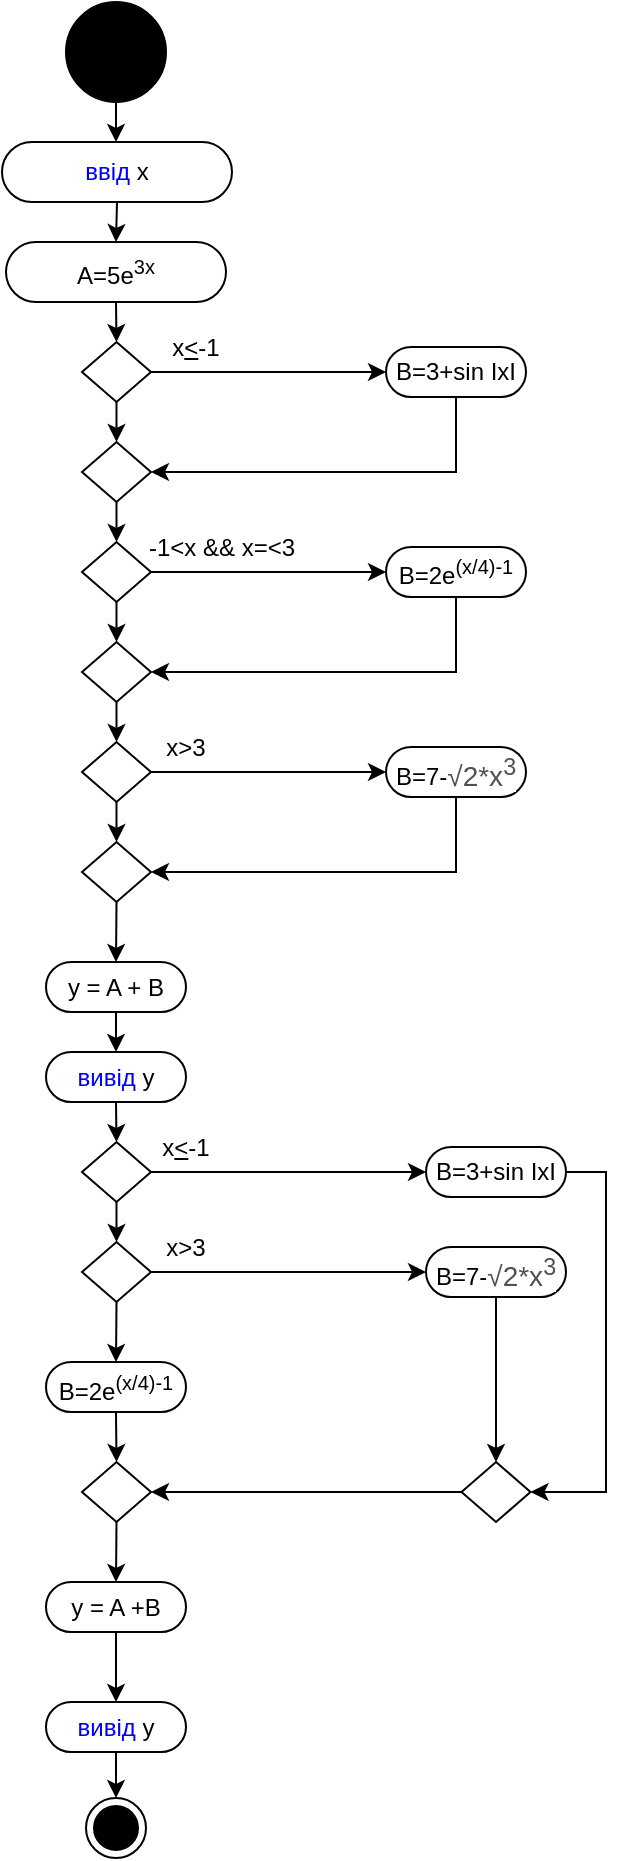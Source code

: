 <mxfile version="15.2.9" type="device"><diagram id="kgpKYQtTHZ0yAKxKKP6v" name="Page-1"><mxGraphModel dx="6653" dy="3653" grid="1" gridSize="10" guides="1" tooltips="1" connect="1" arrows="1" fold="1" page="1" pageScale="1" pageWidth="850" pageHeight="1100" math="0" shadow="0"><root><mxCell id="0"/><mxCell id="1" parent="0"/><mxCell id="CB-TFVqcIGTZfN23bC3h-4" value="" style="edgeStyle=orthogonalEdgeStyle;rounded=0;orthogonalLoop=1;jettySize=auto;html=1;exitX=0.5;exitY=1;exitDx=0;exitDy=0;entryX=0.5;entryY=0;entryDx=0;entryDy=0;" edge="1" parent="1" source="CB-TFVqcIGTZfN23bC3h-1" target="CB-TFVqcIGTZfN23bC3h-3"><mxGeometry relative="1" as="geometry"><mxPoint x="426" y="50" as="sourcePoint"/><mxPoint x="450" y="60" as="targetPoint"/><Array as="points"><mxPoint x="425" y="70"/></Array></mxGeometry></mxCell><mxCell id="CB-TFVqcIGTZfN23bC3h-1" value="" style="ellipse;whiteSpace=wrap;html=1;aspect=fixed;fillColor=#000000;" vertex="1" parent="1"><mxGeometry x="400" width="50" height="50" as="geometry"/></mxCell><mxCell id="CB-TFVqcIGTZfN23bC3h-6" value="" style="edgeStyle=orthogonalEdgeStyle;rounded=0;orthogonalLoop=1;jettySize=auto;html=1;exitX=0.5;exitY=1;exitDx=0;exitDy=0;entryX=0.5;entryY=0;entryDx=0;entryDy=0;" edge="1" parent="1" source="CB-TFVqcIGTZfN23bC3h-3" target="CB-TFVqcIGTZfN23bC3h-5"><mxGeometry relative="1" as="geometry"/></mxCell><mxCell id="CB-TFVqcIGTZfN23bC3h-3" value="&lt;font color=&quot;#0000ff&quot;&gt;ввід&lt;/font&gt; х" style="rounded=1;whiteSpace=wrap;html=1;fillColor=#FFFFFF;arcSize=50;" vertex="1" parent="1"><mxGeometry x="368" y="70" width="115" height="30" as="geometry"/></mxCell><mxCell id="CB-TFVqcIGTZfN23bC3h-9" style="edgeStyle=orthogonalEdgeStyle;rounded=0;orthogonalLoop=1;jettySize=auto;html=1;exitX=0.5;exitY=1;exitDx=0;exitDy=0;entryX=0.5;entryY=0;entryDx=0;entryDy=0;" edge="1" parent="1" source="CB-TFVqcIGTZfN23bC3h-5" target="CB-TFVqcIGTZfN23bC3h-8"><mxGeometry relative="1" as="geometry"/></mxCell><mxCell id="CB-TFVqcIGTZfN23bC3h-5" value="&lt;span&gt;А=5e&lt;/span&gt;&lt;sup&gt;3x&lt;/sup&gt;" style="rounded=1;whiteSpace=wrap;html=1;fillColor=#FFFFFF;arcSize=50;" vertex="1" parent="1"><mxGeometry x="370" y="120" width="110" height="30" as="geometry"/></mxCell><mxCell id="CB-TFVqcIGTZfN23bC3h-11" style="edgeStyle=orthogonalEdgeStyle;rounded=0;orthogonalLoop=1;jettySize=auto;html=1;exitX=1;exitY=0.5;exitDx=0;exitDy=0;entryX=0;entryY=0.5;entryDx=0;entryDy=0;" edge="1" parent="1" source="CB-TFVqcIGTZfN23bC3h-8" target="CB-TFVqcIGTZfN23bC3h-10"><mxGeometry relative="1" as="geometry"/></mxCell><mxCell id="CB-TFVqcIGTZfN23bC3h-15" style="edgeStyle=orthogonalEdgeStyle;rounded=0;orthogonalLoop=1;jettySize=auto;html=1;exitX=0.5;exitY=1;exitDx=0;exitDy=0;entryX=0.5;entryY=0;entryDx=0;entryDy=0;" edge="1" parent="1" source="CB-TFVqcIGTZfN23bC3h-8" target="CB-TFVqcIGTZfN23bC3h-13"><mxGeometry relative="1" as="geometry"><mxPoint x="425.429" y="220" as="targetPoint"/></mxGeometry></mxCell><mxCell id="CB-TFVqcIGTZfN23bC3h-8" value="" style="rhombus;whiteSpace=wrap;html=1;fillColor=#FFFFFF;" vertex="1" parent="1"><mxGeometry x="408" y="170" width="34.5" height="30" as="geometry"/></mxCell><mxCell id="CB-TFVqcIGTZfN23bC3h-17" style="edgeStyle=orthogonalEdgeStyle;rounded=0;orthogonalLoop=1;jettySize=auto;html=1;exitX=0.5;exitY=1;exitDx=0;exitDy=0;entryX=1;entryY=0.5;entryDx=0;entryDy=0;" edge="1" parent="1" source="CB-TFVqcIGTZfN23bC3h-10" target="CB-TFVqcIGTZfN23bC3h-13"><mxGeometry relative="1" as="geometry"/></mxCell><mxCell id="CB-TFVqcIGTZfN23bC3h-10" value="&lt;span&gt;B=3+sin IxI&lt;/span&gt;" style="rounded=1;whiteSpace=wrap;html=1;fillColor=#FFFFFF;arcSize=50;" vertex="1" parent="1"><mxGeometry x="560" y="172.5" width="70" height="25" as="geometry"/></mxCell><mxCell id="CB-TFVqcIGTZfN23bC3h-16" style="edgeStyle=orthogonalEdgeStyle;rounded=0;orthogonalLoop=1;jettySize=auto;html=1;exitX=0.5;exitY=1;exitDx=0;exitDy=0;entryX=0.5;entryY=0;entryDx=0;entryDy=0;" edge="1" parent="1" source="CB-TFVqcIGTZfN23bC3h-13" target="CB-TFVqcIGTZfN23bC3h-14"><mxGeometry relative="1" as="geometry"/></mxCell><mxCell id="CB-TFVqcIGTZfN23bC3h-13" value="" style="rhombus;whiteSpace=wrap;html=1;fillColor=#FFFFFF;" vertex="1" parent="1"><mxGeometry x="408" y="220" width="34.5" height="30" as="geometry"/></mxCell><mxCell id="CB-TFVqcIGTZfN23bC3h-22" style="edgeStyle=orthogonalEdgeStyle;rounded=0;orthogonalLoop=1;jettySize=auto;html=1;exitX=1;exitY=0.5;exitDx=0;exitDy=0;entryX=0;entryY=0.5;entryDx=0;entryDy=0;" edge="1" parent="1" source="CB-TFVqcIGTZfN23bC3h-14" target="CB-TFVqcIGTZfN23bC3h-21"><mxGeometry relative="1" as="geometry"/></mxCell><mxCell id="CB-TFVqcIGTZfN23bC3h-26" style="edgeStyle=orthogonalEdgeStyle;rounded=0;orthogonalLoop=1;jettySize=auto;html=1;exitX=0.5;exitY=1;exitDx=0;exitDy=0;entryX=0.5;entryY=0;entryDx=0;entryDy=0;" edge="1" parent="1" source="CB-TFVqcIGTZfN23bC3h-14" target="CB-TFVqcIGTZfN23bC3h-24"><mxGeometry relative="1" as="geometry"/></mxCell><mxCell id="CB-TFVqcIGTZfN23bC3h-14" value="" style="rhombus;whiteSpace=wrap;html=1;fillColor=#FFFFFF;" vertex="1" parent="1"><mxGeometry x="408" y="270" width="34.5" height="30" as="geometry"/></mxCell><mxCell id="CB-TFVqcIGTZfN23bC3h-28" style="edgeStyle=orthogonalEdgeStyle;rounded=0;orthogonalLoop=1;jettySize=auto;html=1;exitX=0.5;exitY=1;exitDx=0;exitDy=0;entryX=1;entryY=0.5;entryDx=0;entryDy=0;" edge="1" parent="1" source="CB-TFVqcIGTZfN23bC3h-21" target="CB-TFVqcIGTZfN23bC3h-24"><mxGeometry relative="1" as="geometry"/></mxCell><mxCell id="CB-TFVqcIGTZfN23bC3h-21" value="&lt;span&gt;B=2e&lt;/span&gt;&lt;sup&gt;(x/4)-1&lt;/sup&gt;" style="rounded=1;whiteSpace=wrap;html=1;fillColor=#FFFFFF;arcSize=50;" vertex="1" parent="1"><mxGeometry x="560" y="272.5" width="70" height="25" as="geometry"/></mxCell><mxCell id="CB-TFVqcIGTZfN23bC3h-27" style="edgeStyle=orthogonalEdgeStyle;rounded=0;orthogonalLoop=1;jettySize=auto;html=1;exitX=0.5;exitY=1;exitDx=0;exitDy=0;entryX=0.5;entryY=0;entryDx=0;entryDy=0;" edge="1" parent="1" source="CB-TFVqcIGTZfN23bC3h-24" target="CB-TFVqcIGTZfN23bC3h-25"><mxGeometry relative="1" as="geometry"/></mxCell><mxCell id="CB-TFVqcIGTZfN23bC3h-24" value="" style="rhombus;whiteSpace=wrap;html=1;fillColor=#FFFFFF;" vertex="1" parent="1"><mxGeometry x="408" y="320" width="34.5" height="30" as="geometry"/></mxCell><mxCell id="CB-TFVqcIGTZfN23bC3h-31" style="edgeStyle=orthogonalEdgeStyle;rounded=0;orthogonalLoop=1;jettySize=auto;html=1;exitX=1;exitY=0.5;exitDx=0;exitDy=0;entryX=0;entryY=0.5;entryDx=0;entryDy=0;" edge="1" parent="1" source="CB-TFVqcIGTZfN23bC3h-25" target="CB-TFVqcIGTZfN23bC3h-30"><mxGeometry relative="1" as="geometry"/></mxCell><mxCell id="CB-TFVqcIGTZfN23bC3h-32" style="edgeStyle=orthogonalEdgeStyle;rounded=0;orthogonalLoop=1;jettySize=auto;html=1;exitX=0.5;exitY=1;exitDx=0;exitDy=0;entryX=0.5;entryY=0;entryDx=0;entryDy=0;" edge="1" parent="1" source="CB-TFVqcIGTZfN23bC3h-25" target="CB-TFVqcIGTZfN23bC3h-29"><mxGeometry relative="1" as="geometry"/></mxCell><mxCell id="CB-TFVqcIGTZfN23bC3h-25" value="" style="rhombus;whiteSpace=wrap;html=1;fillColor=#FFFFFF;" vertex="1" parent="1"><mxGeometry x="408" y="370" width="34.5" height="30" as="geometry"/></mxCell><mxCell id="CB-TFVqcIGTZfN23bC3h-35" style="edgeStyle=orthogonalEdgeStyle;rounded=0;orthogonalLoop=1;jettySize=auto;html=1;exitX=0.5;exitY=1;exitDx=0;exitDy=0;entryX=0.5;entryY=0;entryDx=0;entryDy=0;" edge="1" parent="1" source="CB-TFVqcIGTZfN23bC3h-29" target="CB-TFVqcIGTZfN23bC3h-34"><mxGeometry relative="1" as="geometry"/></mxCell><mxCell id="CB-TFVqcIGTZfN23bC3h-29" value="" style="rhombus;whiteSpace=wrap;html=1;fillColor=#FFFFFF;" vertex="1" parent="1"><mxGeometry x="408" y="420" width="34.5" height="30" as="geometry"/></mxCell><mxCell id="CB-TFVqcIGTZfN23bC3h-33" style="edgeStyle=orthogonalEdgeStyle;rounded=0;orthogonalLoop=1;jettySize=auto;html=1;exitX=0.5;exitY=1;exitDx=0;exitDy=0;entryX=1;entryY=0.5;entryDx=0;entryDy=0;" edge="1" parent="1" source="CB-TFVqcIGTZfN23bC3h-30" target="CB-TFVqcIGTZfN23bC3h-29"><mxGeometry relative="1" as="geometry"/></mxCell><mxCell id="CB-TFVqcIGTZfN23bC3h-30" value="&lt;span&gt;B=7-&lt;/span&gt;&lt;span style=&quot;color: rgb(77 , 81 , 86) ; font-family: &amp;#34;arial&amp;#34; , sans-serif ; font-size: 14px ; text-align: left ; background-color: rgb(255 , 255 , 255)&quot;&gt;√2*x&lt;sup&gt;3&lt;/sup&gt;&lt;/span&gt;" style="rounded=1;whiteSpace=wrap;html=1;fillColor=#FFFFFF;arcSize=50;" vertex="1" parent="1"><mxGeometry x="560" y="372.5" width="70" height="25" as="geometry"/></mxCell><mxCell id="CB-TFVqcIGTZfN23bC3h-39" style="edgeStyle=orthogonalEdgeStyle;rounded=0;orthogonalLoop=1;jettySize=auto;html=1;exitX=0.5;exitY=1;exitDx=0;exitDy=0;entryX=0.5;entryY=0;entryDx=0;entryDy=0;" edge="1" parent="1" source="CB-TFVqcIGTZfN23bC3h-34" target="CB-TFVqcIGTZfN23bC3h-38"><mxGeometry relative="1" as="geometry"/></mxCell><mxCell id="CB-TFVqcIGTZfN23bC3h-34" value="y = A + B" style="rounded=1;whiteSpace=wrap;html=1;fillColor=#FFFFFF;arcSize=50;" vertex="1" parent="1"><mxGeometry x="390" y="480" width="70" height="25" as="geometry"/></mxCell><mxCell id="CB-TFVqcIGTZfN23bC3h-41" style="edgeStyle=orthogonalEdgeStyle;rounded=0;orthogonalLoop=1;jettySize=auto;html=1;exitX=0.5;exitY=1;exitDx=0;exitDy=0;entryX=0.5;entryY=0;entryDx=0;entryDy=0;" edge="1" parent="1" source="CB-TFVqcIGTZfN23bC3h-38" target="CB-TFVqcIGTZfN23bC3h-40"><mxGeometry relative="1" as="geometry"/></mxCell><mxCell id="CB-TFVqcIGTZfN23bC3h-38" value="&lt;font color=&quot;#0000ff&quot;&gt;вивід&lt;/font&gt; y" style="rounded=1;whiteSpace=wrap;html=1;fillColor=#FFFFFF;arcSize=50;" vertex="1" parent="1"><mxGeometry x="390" y="525" width="70" height="25" as="geometry"/></mxCell><mxCell id="CB-TFVqcIGTZfN23bC3h-43" style="edgeStyle=orthogonalEdgeStyle;rounded=0;orthogonalLoop=1;jettySize=auto;html=1;exitX=0.5;exitY=1;exitDx=0;exitDy=0;entryX=0.5;entryY=0;entryDx=0;entryDy=0;" edge="1" parent="1" source="CB-TFVqcIGTZfN23bC3h-40" target="CB-TFVqcIGTZfN23bC3h-42"><mxGeometry relative="1" as="geometry"/></mxCell><mxCell id="CB-TFVqcIGTZfN23bC3h-49" style="edgeStyle=orthogonalEdgeStyle;rounded=0;orthogonalLoop=1;jettySize=auto;html=1;exitX=1;exitY=0.5;exitDx=0;exitDy=0;entryX=0;entryY=0.5;entryDx=0;entryDy=0;" edge="1" parent="1" source="CB-TFVqcIGTZfN23bC3h-40" target="CB-TFVqcIGTZfN23bC3h-48"><mxGeometry relative="1" as="geometry"/></mxCell><mxCell id="CB-TFVqcIGTZfN23bC3h-40" value="" style="rhombus;whiteSpace=wrap;html=1;fillColor=#FFFFFF;" vertex="1" parent="1"><mxGeometry x="408" y="570" width="34.5" height="30" as="geometry"/></mxCell><mxCell id="CB-TFVqcIGTZfN23bC3h-45" style="edgeStyle=orthogonalEdgeStyle;rounded=0;orthogonalLoop=1;jettySize=auto;html=1;exitX=0.5;exitY=1;exitDx=0;exitDy=0;entryX=0.5;entryY=0;entryDx=0;entryDy=0;" edge="1" parent="1" source="CB-TFVqcIGTZfN23bC3h-42" target="CB-TFVqcIGTZfN23bC3h-44"><mxGeometry relative="1" as="geometry"/></mxCell><mxCell id="CB-TFVqcIGTZfN23bC3h-51" style="edgeStyle=orthogonalEdgeStyle;rounded=0;orthogonalLoop=1;jettySize=auto;html=1;exitX=1;exitY=0.5;exitDx=0;exitDy=0;entryX=0;entryY=0.5;entryDx=0;entryDy=0;" edge="1" parent="1" source="CB-TFVqcIGTZfN23bC3h-42" target="CB-TFVqcIGTZfN23bC3h-50"><mxGeometry relative="1" as="geometry"/></mxCell><mxCell id="CB-TFVqcIGTZfN23bC3h-42" value="" style="rhombus;whiteSpace=wrap;html=1;fillColor=#FFFFFF;" vertex="1" parent="1"><mxGeometry x="408" y="620" width="34.5" height="30" as="geometry"/></mxCell><mxCell id="CB-TFVqcIGTZfN23bC3h-47" style="edgeStyle=orthogonalEdgeStyle;rounded=0;orthogonalLoop=1;jettySize=auto;html=1;exitX=0.5;exitY=1;exitDx=0;exitDy=0;entryX=0.5;entryY=0;entryDx=0;entryDy=0;" edge="1" parent="1" source="CB-TFVqcIGTZfN23bC3h-44" target="CB-TFVqcIGTZfN23bC3h-46"><mxGeometry relative="1" as="geometry"/></mxCell><mxCell id="CB-TFVqcIGTZfN23bC3h-44" value="&lt;span&gt;B=2e&lt;/span&gt;&lt;sup&gt;(x/4)-1&lt;/sup&gt;" style="rounded=1;whiteSpace=wrap;html=1;fillColor=#FFFFFF;arcSize=50;" vertex="1" parent="1"><mxGeometry x="390" y="680" width="70" height="25" as="geometry"/></mxCell><mxCell id="CB-TFVqcIGTZfN23bC3h-58" style="edgeStyle=orthogonalEdgeStyle;rounded=0;orthogonalLoop=1;jettySize=auto;html=1;exitX=0.5;exitY=1;exitDx=0;exitDy=0;entryX=0.5;entryY=0;entryDx=0;entryDy=0;" edge="1" parent="1" source="CB-TFVqcIGTZfN23bC3h-46" target="CB-TFVqcIGTZfN23bC3h-57"><mxGeometry relative="1" as="geometry"/></mxCell><mxCell id="CB-TFVqcIGTZfN23bC3h-46" value="" style="rhombus;whiteSpace=wrap;html=1;fillColor=#FFFFFF;" vertex="1" parent="1"><mxGeometry x="408" y="730" width="34.5" height="30" as="geometry"/></mxCell><mxCell id="CB-TFVqcIGTZfN23bC3h-55" style="edgeStyle=orthogonalEdgeStyle;rounded=0;orthogonalLoop=1;jettySize=auto;html=1;exitX=1;exitY=0.5;exitDx=0;exitDy=0;entryX=1;entryY=0.5;entryDx=0;entryDy=0;" edge="1" parent="1" source="CB-TFVqcIGTZfN23bC3h-48" target="CB-TFVqcIGTZfN23bC3h-52"><mxGeometry relative="1" as="geometry"/></mxCell><mxCell id="CB-TFVqcIGTZfN23bC3h-48" value="&lt;span&gt;B=3+sin IxI&lt;/span&gt;" style="rounded=1;whiteSpace=wrap;html=1;fillColor=#FFFFFF;arcSize=50;" vertex="1" parent="1"><mxGeometry x="580" y="572.5" width="70" height="25" as="geometry"/></mxCell><mxCell id="CB-TFVqcIGTZfN23bC3h-54" style="edgeStyle=orthogonalEdgeStyle;rounded=0;orthogonalLoop=1;jettySize=auto;html=1;exitX=0.5;exitY=1;exitDx=0;exitDy=0;entryX=0.5;entryY=0;entryDx=0;entryDy=0;" edge="1" parent="1" source="CB-TFVqcIGTZfN23bC3h-50" target="CB-TFVqcIGTZfN23bC3h-52"><mxGeometry relative="1" as="geometry"/></mxCell><mxCell id="CB-TFVqcIGTZfN23bC3h-50" value="&lt;span&gt;B=7-&lt;/span&gt;&lt;span style=&quot;color: rgb(77 , 81 , 86) ; font-family: &amp;#34;arial&amp;#34; , sans-serif ; font-size: 14px ; text-align: left ; background-color: rgb(255 , 255 , 255)&quot;&gt;√2*x&lt;sup&gt;3&lt;/sup&gt;&lt;/span&gt;" style="rounded=1;whiteSpace=wrap;html=1;fillColor=#FFFFFF;arcSize=50;" vertex="1" parent="1"><mxGeometry x="580" y="622.5" width="70" height="25" as="geometry"/></mxCell><mxCell id="CB-TFVqcIGTZfN23bC3h-53" style="edgeStyle=orthogonalEdgeStyle;rounded=0;orthogonalLoop=1;jettySize=auto;html=1;exitX=0;exitY=0.5;exitDx=0;exitDy=0;entryX=1;entryY=0.5;entryDx=0;entryDy=0;" edge="1" parent="1" source="CB-TFVqcIGTZfN23bC3h-52" target="CB-TFVqcIGTZfN23bC3h-46"><mxGeometry relative="1" as="geometry"/></mxCell><mxCell id="CB-TFVqcIGTZfN23bC3h-52" value="" style="rhombus;whiteSpace=wrap;html=1;fillColor=#FFFFFF;" vertex="1" parent="1"><mxGeometry x="597.75" y="730" width="34.5" height="30" as="geometry"/></mxCell><mxCell id="CB-TFVqcIGTZfN23bC3h-60" style="edgeStyle=orthogonalEdgeStyle;rounded=0;orthogonalLoop=1;jettySize=auto;html=1;exitX=0.5;exitY=1;exitDx=0;exitDy=0;entryX=0.5;entryY=0;entryDx=0;entryDy=0;" edge="1" parent="1" source="CB-TFVqcIGTZfN23bC3h-57" target="CB-TFVqcIGTZfN23bC3h-59"><mxGeometry relative="1" as="geometry"/></mxCell><mxCell id="CB-TFVqcIGTZfN23bC3h-57" value="y = A +B" style="rounded=1;whiteSpace=wrap;html=1;fillColor=#FFFFFF;arcSize=50;" vertex="1" parent="1"><mxGeometry x="390" y="790" width="70" height="25" as="geometry"/></mxCell><mxCell id="CB-TFVqcIGTZfN23bC3h-73" style="edgeStyle=orthogonalEdgeStyle;rounded=0;orthogonalLoop=1;jettySize=auto;html=1;exitX=0.5;exitY=1;exitDx=0;exitDy=0;entryX=0.5;entryY=0;entryDx=0;entryDy=0;" edge="1" parent="1" source="CB-TFVqcIGTZfN23bC3h-59" target="CB-TFVqcIGTZfN23bC3h-72"><mxGeometry relative="1" as="geometry"/></mxCell><mxCell id="CB-TFVqcIGTZfN23bC3h-59" value="&lt;font color=&quot;#0000ff&quot;&gt;вивід&lt;/font&gt;&lt;span&gt;&amp;nbsp;y&lt;/span&gt;" style="rounded=1;whiteSpace=wrap;html=1;fillColor=#FFFFFF;arcSize=50;" vertex="1" parent="1"><mxGeometry x="390" y="850" width="70" height="25" as="geometry"/></mxCell><mxCell id="CB-TFVqcIGTZfN23bC3h-61" value="&lt;span&gt;x&lt;/span&gt;&lt;u&gt;&amp;lt;&lt;/u&gt;&lt;span&gt;-1&lt;/span&gt;" style="rounded=1;whiteSpace=wrap;html=1;fillColor=none;arcSize=50;strokeColor=none;" vertex="1" parent="1"><mxGeometry x="425" y="560" width="70" height="25" as="geometry"/></mxCell><mxCell id="CB-TFVqcIGTZfN23bC3h-63" value="-1&amp;lt;x &amp;amp;&amp;amp; x=&amp;lt;3" style="rounded=1;whiteSpace=wrap;html=1;fillColor=none;arcSize=50;strokeColor=none;" vertex="1" parent="1"><mxGeometry x="437.5" y="260" width="80" height="25" as="geometry"/></mxCell><mxCell id="CB-TFVqcIGTZfN23bC3h-64" value="&lt;span&gt;x&lt;/span&gt;&lt;u&gt;&amp;lt;&lt;/u&gt;&lt;span&gt;-1&lt;/span&gt;" style="rounded=1;whiteSpace=wrap;html=1;fillColor=none;arcSize=50;strokeColor=none;" vertex="1" parent="1"><mxGeometry x="430" y="160" width="70" height="25" as="geometry"/></mxCell><mxCell id="CB-TFVqcIGTZfN23bC3h-65" value="x&amp;gt;3" style="rounded=1;whiteSpace=wrap;html=1;fillColor=none;arcSize=50;strokeColor=none;" vertex="1" parent="1"><mxGeometry x="425" y="360" width="70" height="25" as="geometry"/></mxCell><mxCell id="CB-TFVqcIGTZfN23bC3h-67" value="x&amp;gt;3" style="rounded=1;whiteSpace=wrap;html=1;fillColor=none;arcSize=50;strokeColor=none;" vertex="1" parent="1"><mxGeometry x="425" y="610" width="70" height="25" as="geometry"/></mxCell><mxCell id="CB-TFVqcIGTZfN23bC3h-72" value="" style="ellipse;html=1;shape=endState;fillColor=#000000;strokeColor=#000000;" vertex="1" parent="1"><mxGeometry x="410" y="898" width="30" height="30" as="geometry"/></mxCell></root></mxGraphModel></diagram></mxfile>